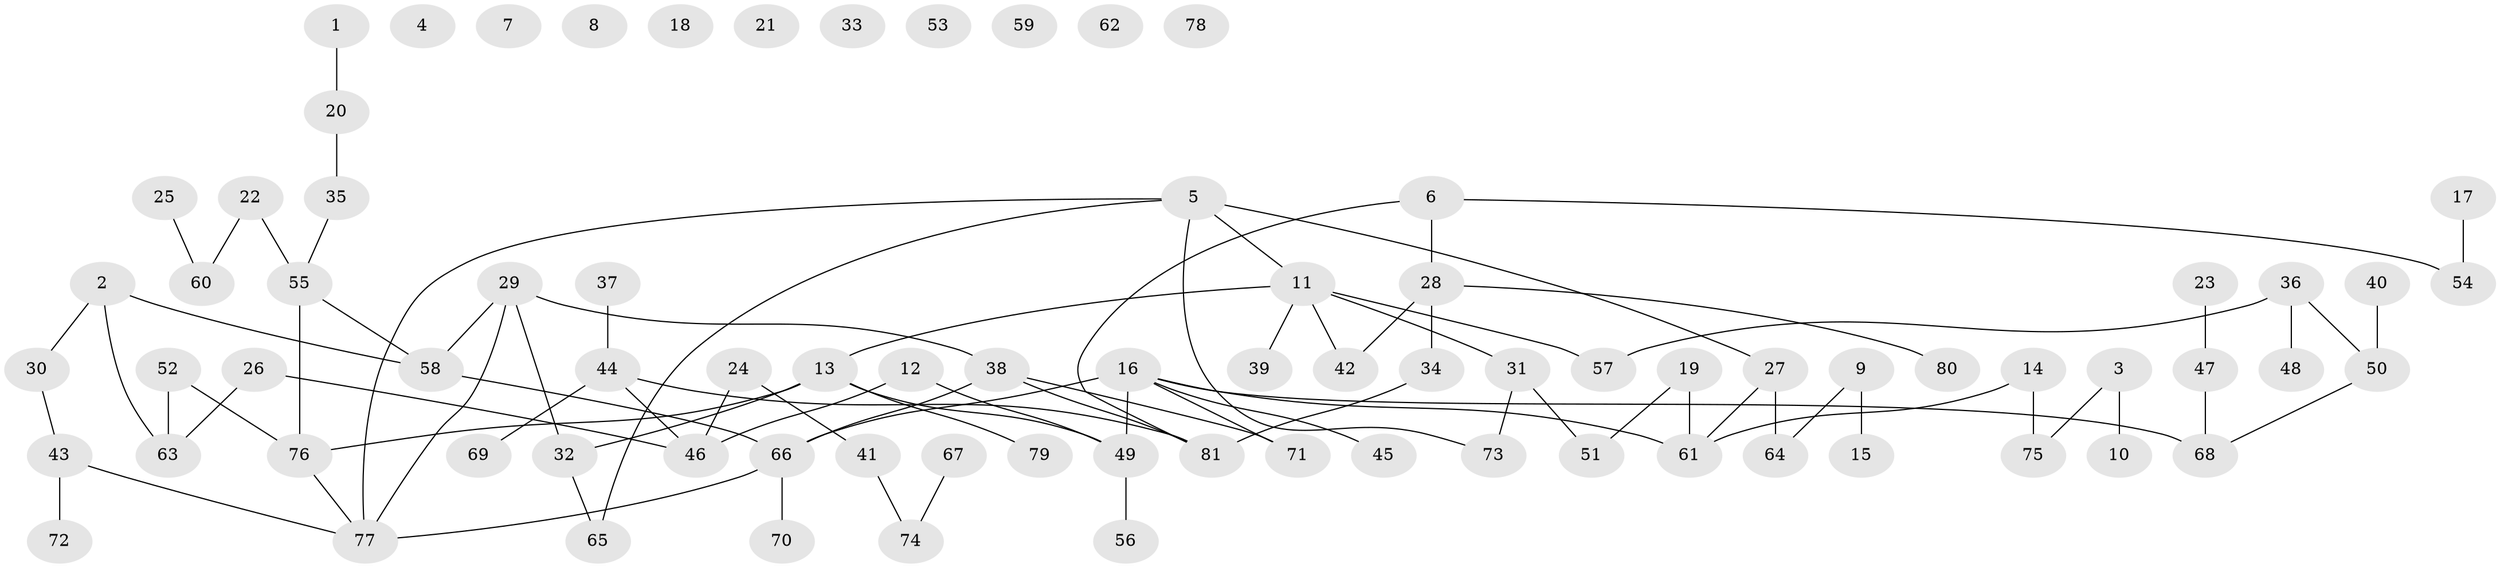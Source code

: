 // Generated by graph-tools (version 1.1) at 2025/40/03/09/25 04:40:34]
// undirected, 81 vertices, 88 edges
graph export_dot {
graph [start="1"]
  node [color=gray90,style=filled];
  1;
  2;
  3;
  4;
  5;
  6;
  7;
  8;
  9;
  10;
  11;
  12;
  13;
  14;
  15;
  16;
  17;
  18;
  19;
  20;
  21;
  22;
  23;
  24;
  25;
  26;
  27;
  28;
  29;
  30;
  31;
  32;
  33;
  34;
  35;
  36;
  37;
  38;
  39;
  40;
  41;
  42;
  43;
  44;
  45;
  46;
  47;
  48;
  49;
  50;
  51;
  52;
  53;
  54;
  55;
  56;
  57;
  58;
  59;
  60;
  61;
  62;
  63;
  64;
  65;
  66;
  67;
  68;
  69;
  70;
  71;
  72;
  73;
  74;
  75;
  76;
  77;
  78;
  79;
  80;
  81;
  1 -- 20;
  2 -- 30;
  2 -- 58;
  2 -- 63;
  3 -- 10;
  3 -- 75;
  5 -- 11;
  5 -- 27;
  5 -- 65;
  5 -- 73;
  5 -- 77;
  6 -- 28;
  6 -- 54;
  6 -- 81;
  9 -- 15;
  9 -- 64;
  11 -- 13;
  11 -- 31;
  11 -- 39;
  11 -- 42;
  11 -- 57;
  12 -- 46;
  12 -- 49;
  13 -- 32;
  13 -- 49;
  13 -- 76;
  13 -- 79;
  14 -- 61;
  14 -- 75;
  16 -- 45;
  16 -- 49;
  16 -- 61;
  16 -- 66;
  16 -- 68;
  16 -- 71;
  17 -- 54;
  19 -- 51;
  19 -- 61;
  20 -- 35;
  22 -- 55;
  22 -- 60;
  23 -- 47;
  24 -- 41;
  24 -- 46;
  25 -- 60;
  26 -- 46;
  26 -- 63;
  27 -- 61;
  27 -- 64;
  28 -- 34;
  28 -- 42;
  28 -- 80;
  29 -- 32;
  29 -- 38;
  29 -- 58;
  29 -- 77;
  30 -- 43;
  31 -- 51;
  31 -- 73;
  32 -- 65;
  34 -- 81;
  35 -- 55;
  36 -- 48;
  36 -- 50;
  36 -- 57;
  37 -- 44;
  38 -- 66;
  38 -- 71;
  38 -- 81;
  40 -- 50;
  41 -- 74;
  43 -- 72;
  43 -- 77;
  44 -- 46;
  44 -- 69;
  44 -- 81;
  47 -- 68;
  49 -- 56;
  50 -- 68;
  52 -- 63;
  52 -- 76;
  55 -- 58;
  55 -- 76;
  58 -- 66;
  66 -- 70;
  66 -- 77;
  67 -- 74;
  76 -- 77;
}
